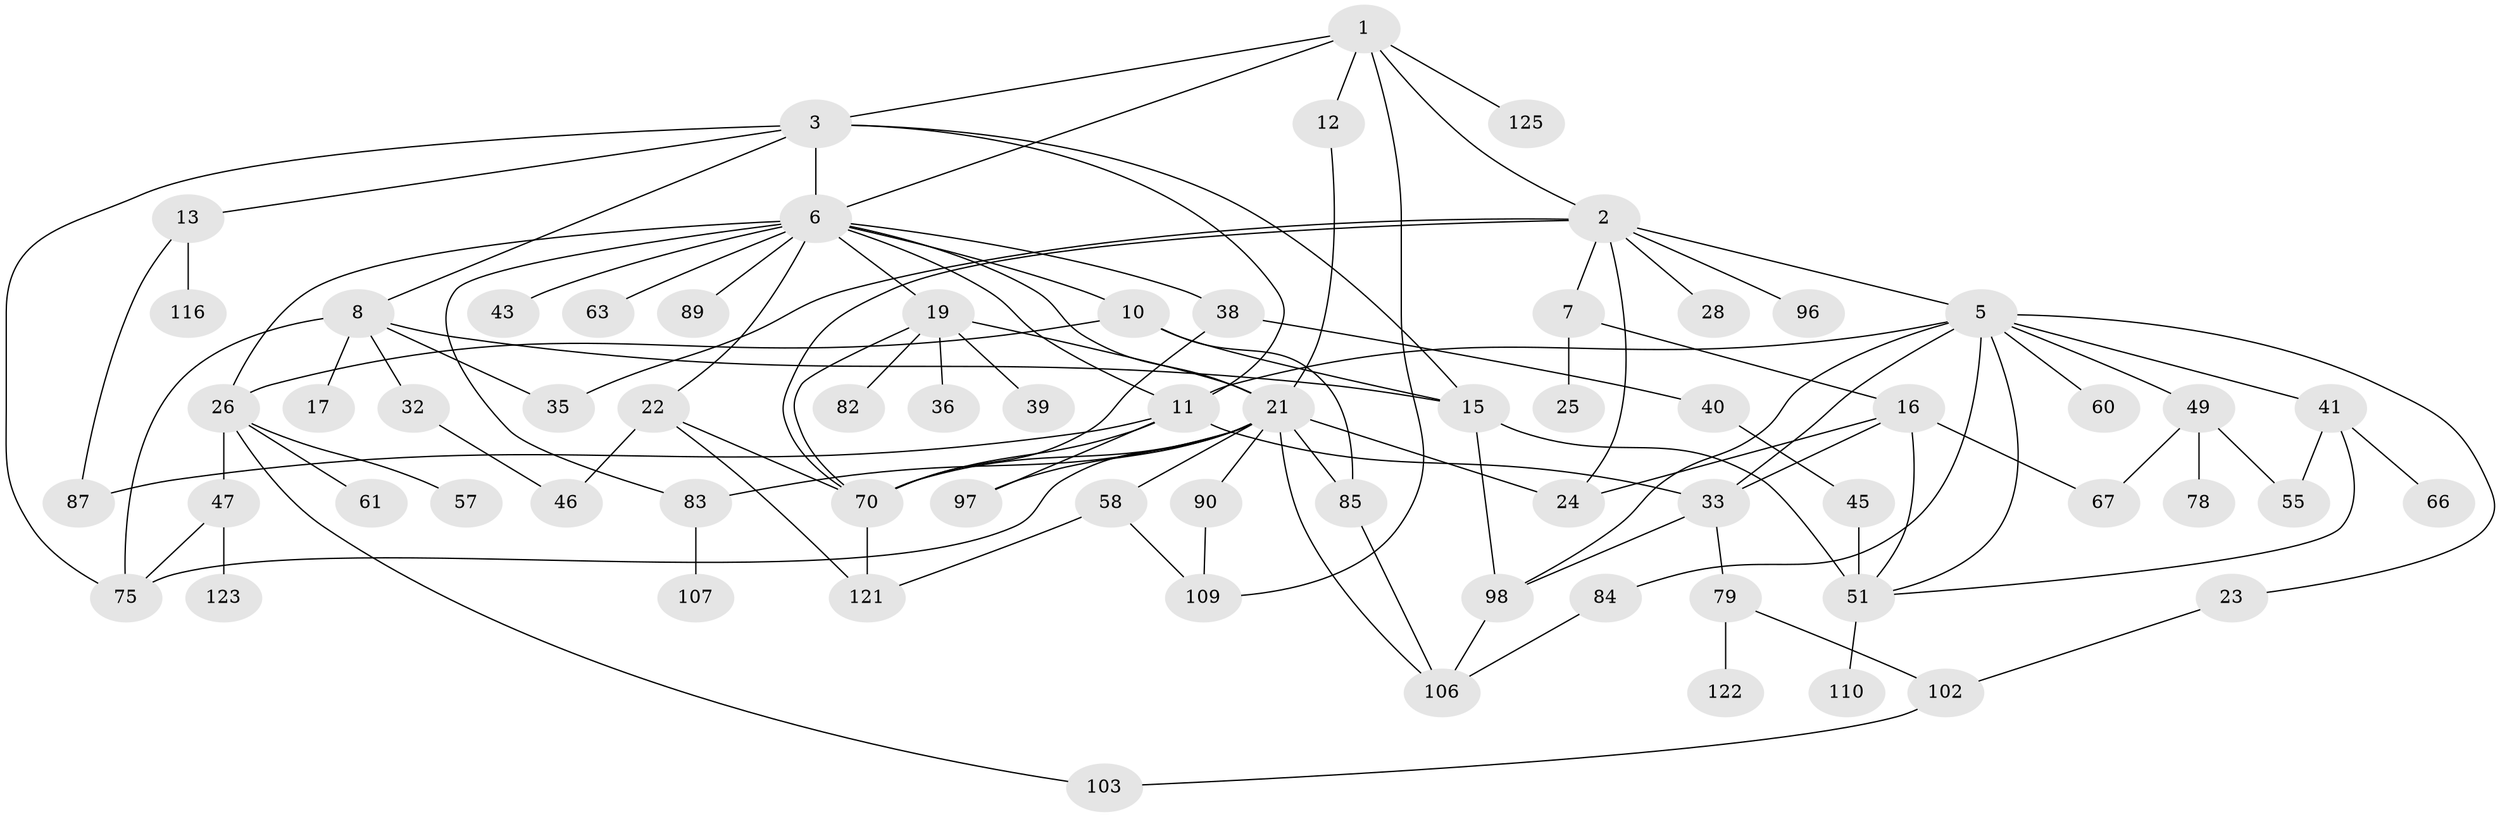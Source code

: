 // original degree distribution, {6: 0.028985507246376812, 8: 0.007246376811594203, 5: 0.07246376811594203, 4: 0.09420289855072464, 9: 0.007246376811594203, 3: 0.2246376811594203, 7: 0.014492753623188406, 2: 0.3188405797101449, 1: 0.2318840579710145}
// Generated by graph-tools (version 1.1) at 2025/13/03/09/25 04:13:23]
// undirected, 69 vertices, 111 edges
graph export_dot {
graph [start="1"]
  node [color=gray90,style=filled];
  1;
  2;
  3 [super="+34+4"];
  5 [super="+117+14+20"];
  6 [super="+91+37+9+100"];
  7;
  8;
  10 [super="+42"];
  11 [super="+31+44"];
  12;
  13 [super="+65"];
  15 [super="+129"];
  16 [super="+54"];
  17;
  19 [super="+71+72"];
  21 [super="+88+81+50"];
  22 [super="+27"];
  23;
  24;
  25;
  26 [super="+30+29"];
  28;
  32;
  33 [super="+92+48"];
  35;
  36;
  38;
  39;
  40;
  41;
  43;
  45;
  46;
  47 [super="+53"];
  49 [super="+77"];
  51 [super="+69+64+68"];
  55 [super="+136+93+99"];
  57;
  58 [super="+126"];
  60;
  61;
  63;
  66;
  67 [super="+111"];
  70 [super="+115+95"];
  75 [super="+137+94"];
  78 [super="+104"];
  79 [super="+118"];
  82;
  83;
  84;
  85;
  87;
  89;
  90 [super="+101"];
  96;
  97;
  98 [super="+119"];
  102 [super="+120"];
  103;
  106;
  107;
  109 [super="+135"];
  110;
  116;
  121 [super="+134"];
  122;
  123;
  125;
  1 -- 2;
  1 -- 3;
  1 -- 6;
  1 -- 12;
  1 -- 125;
  1 -- 109;
  2 -- 5;
  2 -- 7;
  2 -- 24;
  2 -- 28;
  2 -- 35;
  2 -- 96;
  2 -- 70;
  3 -- 13;
  3 -- 75;
  3 -- 6;
  3 -- 8;
  3 -- 11;
  3 -- 15;
  5 -- 98;
  5 -- 11;
  5 -- 49;
  5 -- 51;
  5 -- 84;
  5 -- 23;
  5 -- 41;
  5 -- 60;
  5 -- 33 [weight=2];
  6 -- 10;
  6 -- 21;
  6 -- 38;
  6 -- 43 [weight=2];
  6 -- 83;
  6 -- 11;
  6 -- 19;
  6 -- 22;
  6 -- 89;
  6 -- 26;
  6 -- 63;
  7 -- 16;
  7 -- 25;
  8 -- 15;
  8 -- 17;
  8 -- 32;
  8 -- 75;
  8 -- 35;
  10 -- 26;
  10 -- 85;
  10 -- 15;
  11 -- 70;
  11 -- 97;
  11 -- 87;
  11 -- 33;
  12 -- 21;
  13 -- 87;
  13 -- 116;
  15 -- 51;
  15 -- 98;
  16 -- 33;
  16 -- 67;
  16 -- 24;
  16 -- 51;
  19 -- 36;
  19 -- 39;
  19 -- 82;
  19 -- 21;
  19 -- 70;
  21 -- 58;
  21 -- 83;
  21 -- 85;
  21 -- 24;
  21 -- 90;
  21 -- 97;
  21 -- 70;
  21 -- 106;
  21 -- 75;
  22 -- 121;
  22 -- 46;
  22 -- 70;
  23 -- 102;
  26 -- 103;
  26 -- 57;
  26 -- 61;
  26 -- 47;
  32 -- 46;
  33 -- 98;
  33 -- 79;
  38 -- 40;
  38 -- 70;
  40 -- 45;
  41 -- 55;
  41 -- 66;
  41 -- 51;
  45 -- 51 [weight=2];
  47 -- 123;
  47 -- 75;
  49 -- 78;
  49 -- 67;
  49 -- 55;
  51 -- 110;
  58 -- 109;
  58 -- 121;
  70 -- 121;
  79 -- 122;
  79 -- 102;
  83 -- 107;
  84 -- 106;
  85 -- 106;
  90 -- 109;
  98 -- 106;
  102 -- 103;
}
